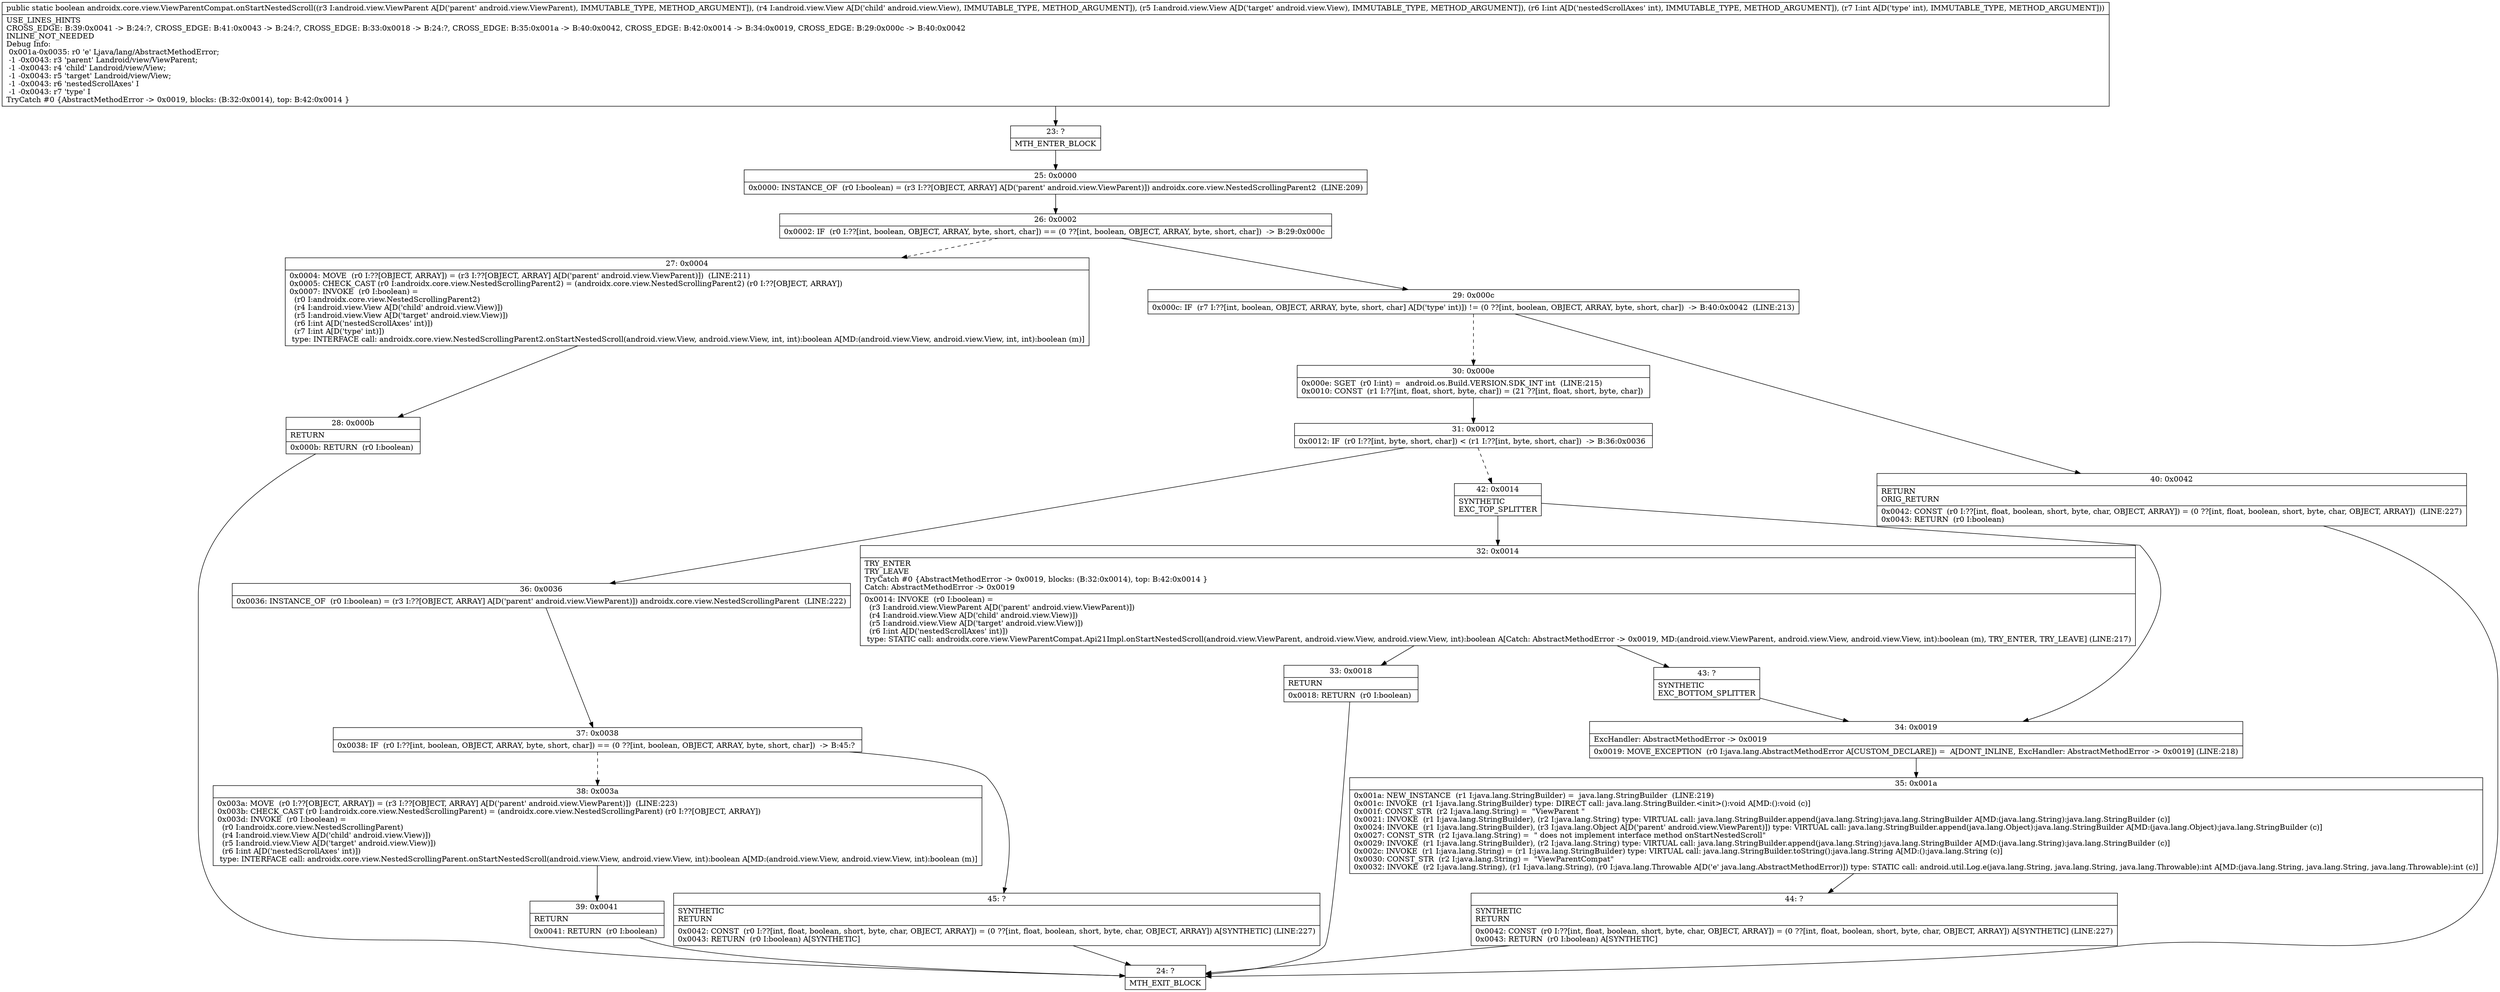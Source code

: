 digraph "CFG forandroidx.core.view.ViewParentCompat.onStartNestedScroll(Landroid\/view\/ViewParent;Landroid\/view\/View;Landroid\/view\/View;II)Z" {
Node_23 [shape=record,label="{23\:\ ?|MTH_ENTER_BLOCK\l}"];
Node_25 [shape=record,label="{25\:\ 0x0000|0x0000: INSTANCE_OF  (r0 I:boolean) = (r3 I:??[OBJECT, ARRAY] A[D('parent' android.view.ViewParent)]) androidx.core.view.NestedScrollingParent2  (LINE:209)\l}"];
Node_26 [shape=record,label="{26\:\ 0x0002|0x0002: IF  (r0 I:??[int, boolean, OBJECT, ARRAY, byte, short, char]) == (0 ??[int, boolean, OBJECT, ARRAY, byte, short, char])  \-\> B:29:0x000c \l}"];
Node_27 [shape=record,label="{27\:\ 0x0004|0x0004: MOVE  (r0 I:??[OBJECT, ARRAY]) = (r3 I:??[OBJECT, ARRAY] A[D('parent' android.view.ViewParent)])  (LINE:211)\l0x0005: CHECK_CAST (r0 I:androidx.core.view.NestedScrollingParent2) = (androidx.core.view.NestedScrollingParent2) (r0 I:??[OBJECT, ARRAY]) \l0x0007: INVOKE  (r0 I:boolean) = \l  (r0 I:androidx.core.view.NestedScrollingParent2)\l  (r4 I:android.view.View A[D('child' android.view.View)])\l  (r5 I:android.view.View A[D('target' android.view.View)])\l  (r6 I:int A[D('nestedScrollAxes' int)])\l  (r7 I:int A[D('type' int)])\l type: INTERFACE call: androidx.core.view.NestedScrollingParent2.onStartNestedScroll(android.view.View, android.view.View, int, int):boolean A[MD:(android.view.View, android.view.View, int, int):boolean (m)]\l}"];
Node_28 [shape=record,label="{28\:\ 0x000b|RETURN\l|0x000b: RETURN  (r0 I:boolean) \l}"];
Node_24 [shape=record,label="{24\:\ ?|MTH_EXIT_BLOCK\l}"];
Node_29 [shape=record,label="{29\:\ 0x000c|0x000c: IF  (r7 I:??[int, boolean, OBJECT, ARRAY, byte, short, char] A[D('type' int)]) != (0 ??[int, boolean, OBJECT, ARRAY, byte, short, char])  \-\> B:40:0x0042  (LINE:213)\l}"];
Node_30 [shape=record,label="{30\:\ 0x000e|0x000e: SGET  (r0 I:int) =  android.os.Build.VERSION.SDK_INT int  (LINE:215)\l0x0010: CONST  (r1 I:??[int, float, short, byte, char]) = (21 ??[int, float, short, byte, char]) \l}"];
Node_31 [shape=record,label="{31\:\ 0x0012|0x0012: IF  (r0 I:??[int, byte, short, char]) \< (r1 I:??[int, byte, short, char])  \-\> B:36:0x0036 \l}"];
Node_36 [shape=record,label="{36\:\ 0x0036|0x0036: INSTANCE_OF  (r0 I:boolean) = (r3 I:??[OBJECT, ARRAY] A[D('parent' android.view.ViewParent)]) androidx.core.view.NestedScrollingParent  (LINE:222)\l}"];
Node_37 [shape=record,label="{37\:\ 0x0038|0x0038: IF  (r0 I:??[int, boolean, OBJECT, ARRAY, byte, short, char]) == (0 ??[int, boolean, OBJECT, ARRAY, byte, short, char])  \-\> B:45:? \l}"];
Node_38 [shape=record,label="{38\:\ 0x003a|0x003a: MOVE  (r0 I:??[OBJECT, ARRAY]) = (r3 I:??[OBJECT, ARRAY] A[D('parent' android.view.ViewParent)])  (LINE:223)\l0x003b: CHECK_CAST (r0 I:androidx.core.view.NestedScrollingParent) = (androidx.core.view.NestedScrollingParent) (r0 I:??[OBJECT, ARRAY]) \l0x003d: INVOKE  (r0 I:boolean) = \l  (r0 I:androidx.core.view.NestedScrollingParent)\l  (r4 I:android.view.View A[D('child' android.view.View)])\l  (r5 I:android.view.View A[D('target' android.view.View)])\l  (r6 I:int A[D('nestedScrollAxes' int)])\l type: INTERFACE call: androidx.core.view.NestedScrollingParent.onStartNestedScroll(android.view.View, android.view.View, int):boolean A[MD:(android.view.View, android.view.View, int):boolean (m)]\l}"];
Node_39 [shape=record,label="{39\:\ 0x0041|RETURN\l|0x0041: RETURN  (r0 I:boolean) \l}"];
Node_45 [shape=record,label="{45\:\ ?|SYNTHETIC\lRETURN\l|0x0042: CONST  (r0 I:??[int, float, boolean, short, byte, char, OBJECT, ARRAY]) = (0 ??[int, float, boolean, short, byte, char, OBJECT, ARRAY]) A[SYNTHETIC] (LINE:227)\l0x0043: RETURN  (r0 I:boolean) A[SYNTHETIC]\l}"];
Node_42 [shape=record,label="{42\:\ 0x0014|SYNTHETIC\lEXC_TOP_SPLITTER\l}"];
Node_32 [shape=record,label="{32\:\ 0x0014|TRY_ENTER\lTRY_LEAVE\lTryCatch #0 \{AbstractMethodError \-\> 0x0019, blocks: (B:32:0x0014), top: B:42:0x0014 \}\lCatch: AbstractMethodError \-\> 0x0019\l|0x0014: INVOKE  (r0 I:boolean) = \l  (r3 I:android.view.ViewParent A[D('parent' android.view.ViewParent)])\l  (r4 I:android.view.View A[D('child' android.view.View)])\l  (r5 I:android.view.View A[D('target' android.view.View)])\l  (r6 I:int A[D('nestedScrollAxes' int)])\l type: STATIC call: androidx.core.view.ViewParentCompat.Api21Impl.onStartNestedScroll(android.view.ViewParent, android.view.View, android.view.View, int):boolean A[Catch: AbstractMethodError \-\> 0x0019, MD:(android.view.ViewParent, android.view.View, android.view.View, int):boolean (m), TRY_ENTER, TRY_LEAVE] (LINE:217)\l}"];
Node_33 [shape=record,label="{33\:\ 0x0018|RETURN\l|0x0018: RETURN  (r0 I:boolean) \l}"];
Node_43 [shape=record,label="{43\:\ ?|SYNTHETIC\lEXC_BOTTOM_SPLITTER\l}"];
Node_34 [shape=record,label="{34\:\ 0x0019|ExcHandler: AbstractMethodError \-\> 0x0019\l|0x0019: MOVE_EXCEPTION  (r0 I:java.lang.AbstractMethodError A[CUSTOM_DECLARE]) =  A[DONT_INLINE, ExcHandler: AbstractMethodError \-\> 0x0019] (LINE:218)\l}"];
Node_35 [shape=record,label="{35\:\ 0x001a|0x001a: NEW_INSTANCE  (r1 I:java.lang.StringBuilder) =  java.lang.StringBuilder  (LINE:219)\l0x001c: INVOKE  (r1 I:java.lang.StringBuilder) type: DIRECT call: java.lang.StringBuilder.\<init\>():void A[MD:():void (c)]\l0x001f: CONST_STR  (r2 I:java.lang.String) =  \"ViewParent \" \l0x0021: INVOKE  (r1 I:java.lang.StringBuilder), (r2 I:java.lang.String) type: VIRTUAL call: java.lang.StringBuilder.append(java.lang.String):java.lang.StringBuilder A[MD:(java.lang.String):java.lang.StringBuilder (c)]\l0x0024: INVOKE  (r1 I:java.lang.StringBuilder), (r3 I:java.lang.Object A[D('parent' android.view.ViewParent)]) type: VIRTUAL call: java.lang.StringBuilder.append(java.lang.Object):java.lang.StringBuilder A[MD:(java.lang.Object):java.lang.StringBuilder (c)]\l0x0027: CONST_STR  (r2 I:java.lang.String) =  \" does not implement interface method onStartNestedScroll\" \l0x0029: INVOKE  (r1 I:java.lang.StringBuilder), (r2 I:java.lang.String) type: VIRTUAL call: java.lang.StringBuilder.append(java.lang.String):java.lang.StringBuilder A[MD:(java.lang.String):java.lang.StringBuilder (c)]\l0x002c: INVOKE  (r1 I:java.lang.String) = (r1 I:java.lang.StringBuilder) type: VIRTUAL call: java.lang.StringBuilder.toString():java.lang.String A[MD:():java.lang.String (c)]\l0x0030: CONST_STR  (r2 I:java.lang.String) =  \"ViewParentCompat\" \l0x0032: INVOKE  (r2 I:java.lang.String), (r1 I:java.lang.String), (r0 I:java.lang.Throwable A[D('e' java.lang.AbstractMethodError)]) type: STATIC call: android.util.Log.e(java.lang.String, java.lang.String, java.lang.Throwable):int A[MD:(java.lang.String, java.lang.String, java.lang.Throwable):int (c)]\l}"];
Node_44 [shape=record,label="{44\:\ ?|SYNTHETIC\lRETURN\l|0x0042: CONST  (r0 I:??[int, float, boolean, short, byte, char, OBJECT, ARRAY]) = (0 ??[int, float, boolean, short, byte, char, OBJECT, ARRAY]) A[SYNTHETIC] (LINE:227)\l0x0043: RETURN  (r0 I:boolean) A[SYNTHETIC]\l}"];
Node_40 [shape=record,label="{40\:\ 0x0042|RETURN\lORIG_RETURN\l|0x0042: CONST  (r0 I:??[int, float, boolean, short, byte, char, OBJECT, ARRAY]) = (0 ??[int, float, boolean, short, byte, char, OBJECT, ARRAY])  (LINE:227)\l0x0043: RETURN  (r0 I:boolean) \l}"];
MethodNode[shape=record,label="{public static boolean androidx.core.view.ViewParentCompat.onStartNestedScroll((r3 I:android.view.ViewParent A[D('parent' android.view.ViewParent), IMMUTABLE_TYPE, METHOD_ARGUMENT]), (r4 I:android.view.View A[D('child' android.view.View), IMMUTABLE_TYPE, METHOD_ARGUMENT]), (r5 I:android.view.View A[D('target' android.view.View), IMMUTABLE_TYPE, METHOD_ARGUMENT]), (r6 I:int A[D('nestedScrollAxes' int), IMMUTABLE_TYPE, METHOD_ARGUMENT]), (r7 I:int A[D('type' int), IMMUTABLE_TYPE, METHOD_ARGUMENT]))  | USE_LINES_HINTS\lCROSS_EDGE: B:39:0x0041 \-\> B:24:?, CROSS_EDGE: B:41:0x0043 \-\> B:24:?, CROSS_EDGE: B:33:0x0018 \-\> B:24:?, CROSS_EDGE: B:35:0x001a \-\> B:40:0x0042, CROSS_EDGE: B:42:0x0014 \-\> B:34:0x0019, CROSS_EDGE: B:29:0x000c \-\> B:40:0x0042\lINLINE_NOT_NEEDED\lDebug Info:\l  0x001a\-0x0035: r0 'e' Ljava\/lang\/AbstractMethodError;\l  \-1 \-0x0043: r3 'parent' Landroid\/view\/ViewParent;\l  \-1 \-0x0043: r4 'child' Landroid\/view\/View;\l  \-1 \-0x0043: r5 'target' Landroid\/view\/View;\l  \-1 \-0x0043: r6 'nestedScrollAxes' I\l  \-1 \-0x0043: r7 'type' I\lTryCatch #0 \{AbstractMethodError \-\> 0x0019, blocks: (B:32:0x0014), top: B:42:0x0014 \}\l}"];
MethodNode -> Node_23;Node_23 -> Node_25;
Node_25 -> Node_26;
Node_26 -> Node_27[style=dashed];
Node_26 -> Node_29;
Node_27 -> Node_28;
Node_28 -> Node_24;
Node_29 -> Node_30[style=dashed];
Node_29 -> Node_40;
Node_30 -> Node_31;
Node_31 -> Node_36;
Node_31 -> Node_42[style=dashed];
Node_36 -> Node_37;
Node_37 -> Node_38[style=dashed];
Node_37 -> Node_45;
Node_38 -> Node_39;
Node_39 -> Node_24;
Node_45 -> Node_24;
Node_42 -> Node_32;
Node_42 -> Node_34;
Node_32 -> Node_33;
Node_32 -> Node_43;
Node_33 -> Node_24;
Node_43 -> Node_34;
Node_34 -> Node_35;
Node_35 -> Node_44;
Node_44 -> Node_24;
Node_40 -> Node_24;
}

